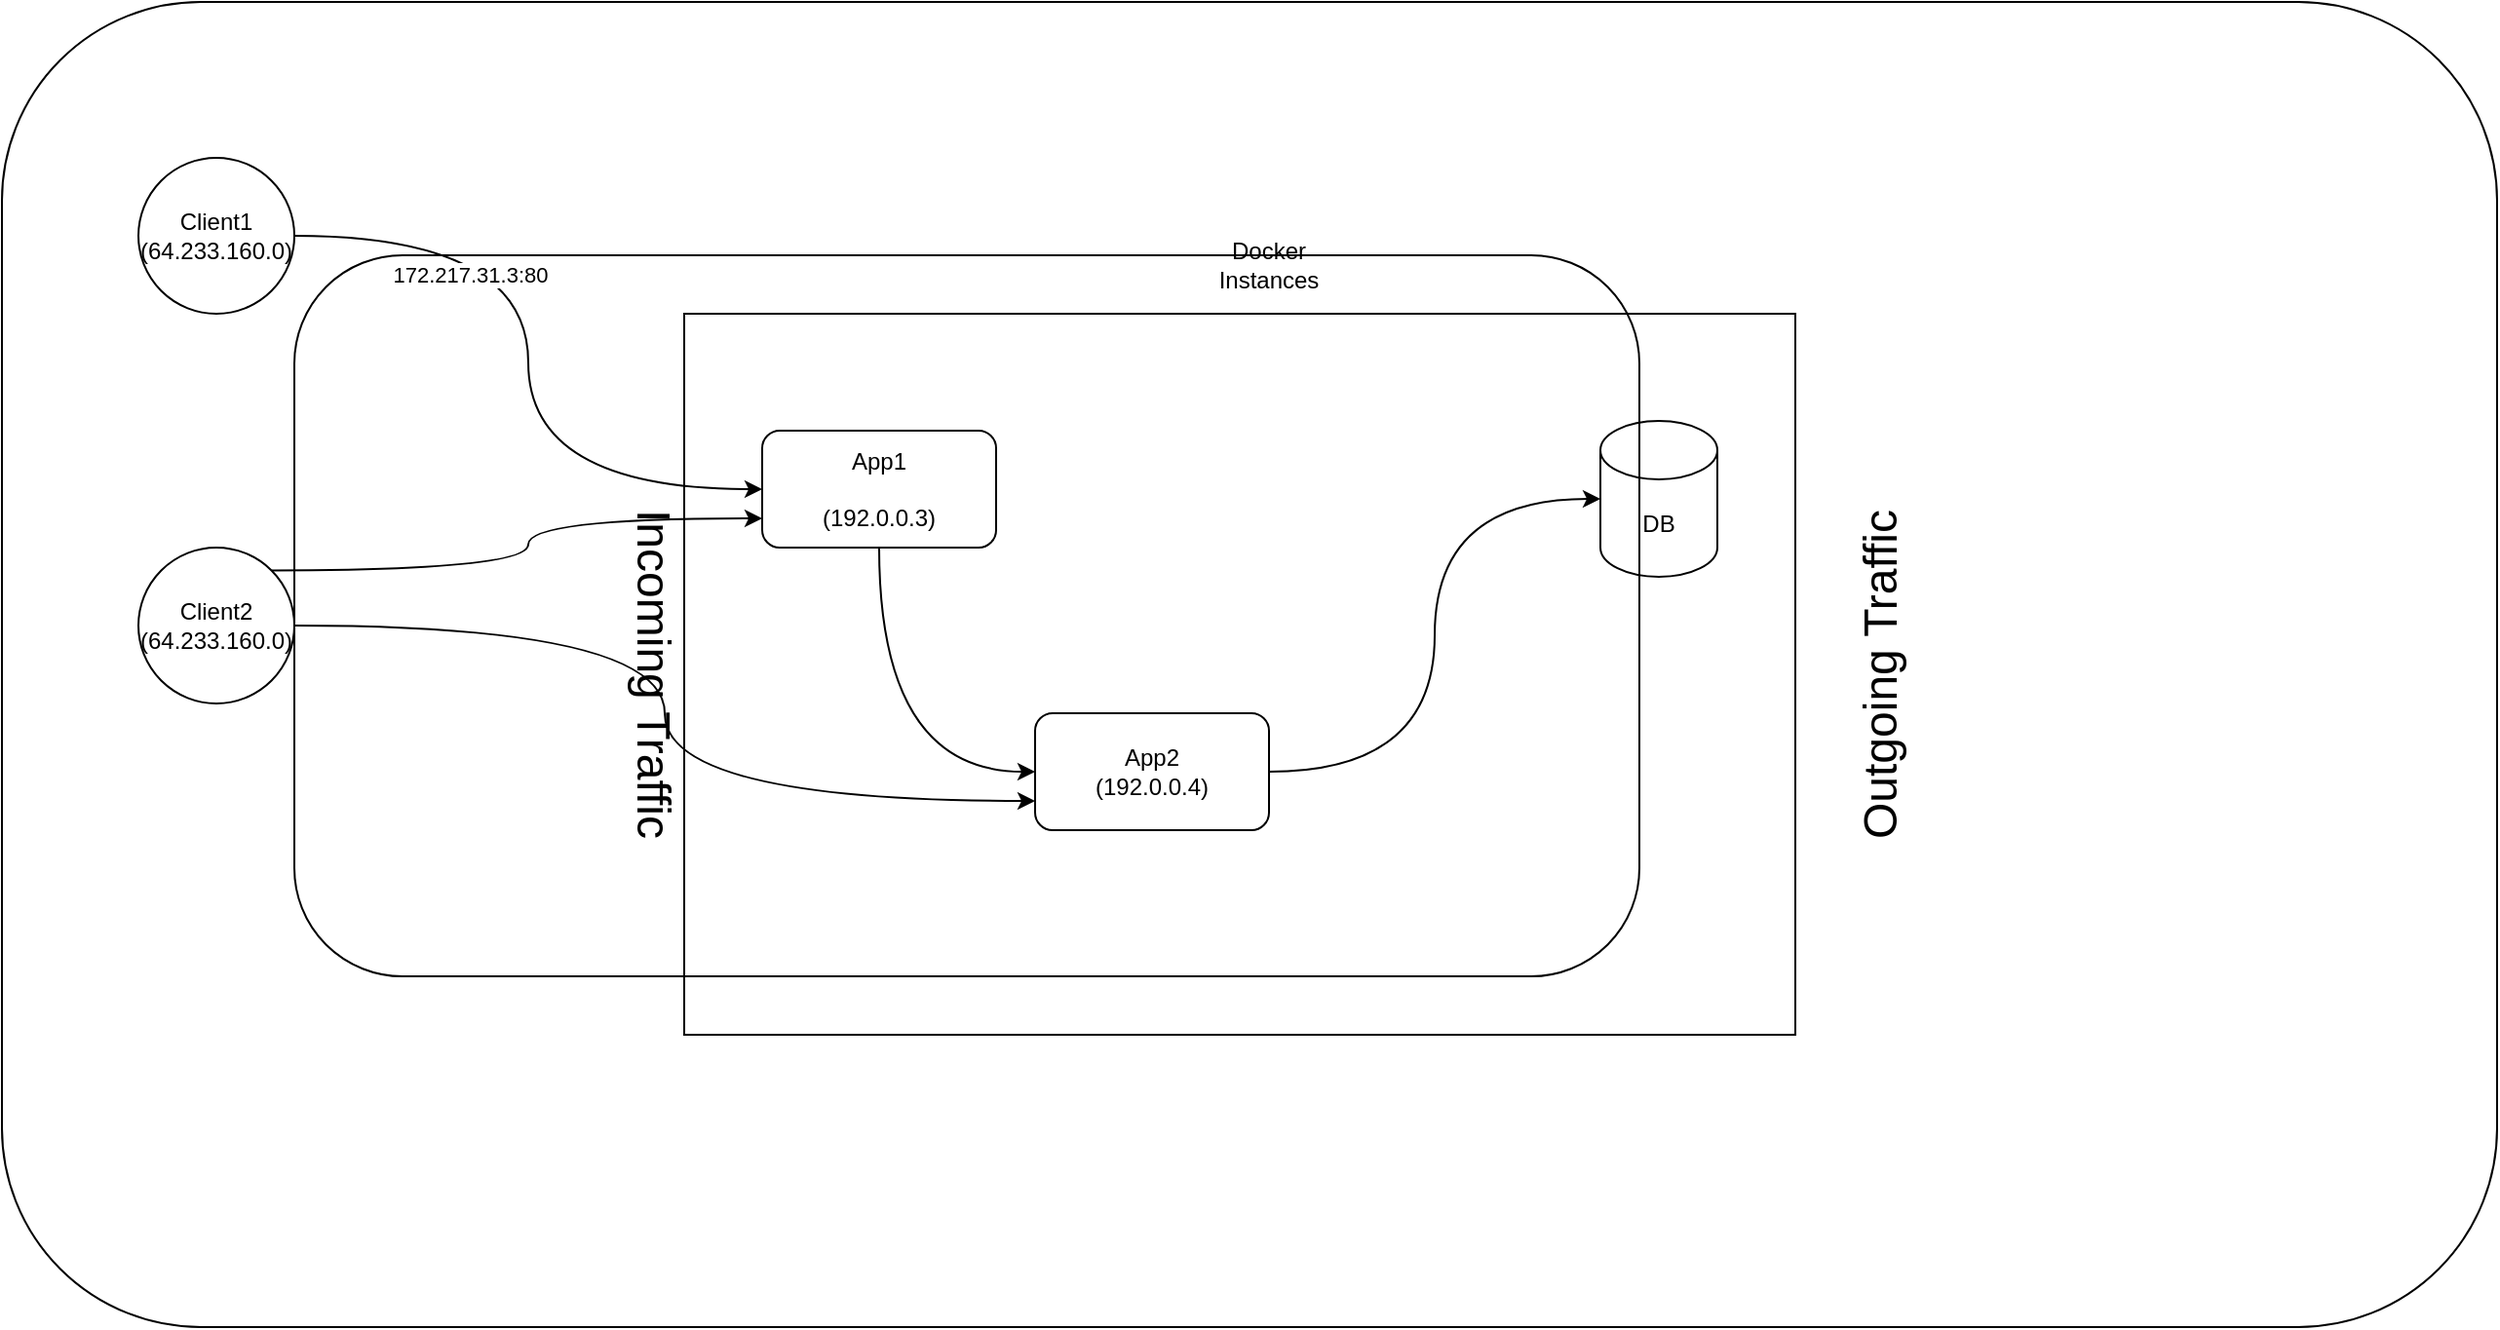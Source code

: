 <mxfile version="21.6.1" type="github">
  <diagram name="Page-1" id="Ly5XRc1SLq-7P7jfqljN">
    <mxGraphModel dx="1580" dy="784" grid="1" gridSize="10" guides="1" tooltips="1" connect="1" arrows="1" fold="1" page="1" pageScale="1" pageWidth="827" pageHeight="1169" math="0" shadow="0">
      <root>
        <mxCell id="0" />
        <mxCell id="1" parent="0" />
        <mxCell id="RObz219bbi9aPZnH7XXk-14" value="" style="rounded=0;whiteSpace=wrap;html=1;fillColor=none;" vertex="1" parent="1">
          <mxGeometry x="460" y="450" width="570" height="370" as="geometry" />
        </mxCell>
        <mxCell id="RObz219bbi9aPZnH7XXk-1" value="" style="rounded=1;whiteSpace=wrap;html=1;fillColor=none;" vertex="1" parent="1">
          <mxGeometry x="110" y="290" width="1280" height="680" as="geometry" />
        </mxCell>
        <mxCell id="RObz219bbi9aPZnH7XXk-3" value="Docker Instances" style="text;html=1;strokeColor=none;fillColor=none;align=center;verticalAlign=middle;whiteSpace=wrap;rounded=0;" vertex="1" parent="1">
          <mxGeometry x="730" y="410" width="60" height="30" as="geometry" />
        </mxCell>
        <UserObject label="172.217.31.3:80" link="http://172.217.31.3/" id="RObz219bbi9aPZnH7XXk-8">
          <mxCell style="edgeStyle=orthogonalEdgeStyle;rounded=0;orthogonalLoop=1;jettySize=auto;html=1;exitX=1;exitY=0.5;exitDx=0;exitDy=0;entryX=0;entryY=0.5;entryDx=0;entryDy=0;curved=1;" edge="1" parent="1" source="RObz219bbi9aPZnH7XXk-5" target="RObz219bbi9aPZnH7XXk-6">
            <mxGeometry x="-0.513" y="-20" relative="1" as="geometry">
              <mxPoint as="offset" />
            </mxGeometry>
          </mxCell>
        </UserObject>
        <mxCell id="RObz219bbi9aPZnH7XXk-5" value="Client1&lt;br&gt;(64.233.160.0)" style="ellipse;whiteSpace=wrap;html=1;aspect=fixed;" vertex="1" parent="1">
          <mxGeometry x="180" y="370" width="80" height="80" as="geometry" />
        </mxCell>
        <mxCell id="RObz219bbi9aPZnH7XXk-19" style="edgeStyle=orthogonalEdgeStyle;rounded=0;orthogonalLoop=1;jettySize=auto;html=1;exitX=0.5;exitY=1;exitDx=0;exitDy=0;entryX=0;entryY=0.5;entryDx=0;entryDy=0;curved=1;" edge="1" parent="1" source="RObz219bbi9aPZnH7XXk-6" target="RObz219bbi9aPZnH7XXk-17">
          <mxGeometry relative="1" as="geometry" />
        </mxCell>
        <mxCell id="RObz219bbi9aPZnH7XXk-6" value="App1&lt;br&gt;&lt;br&gt;(192.0.0.3)" style="rounded=1;whiteSpace=wrap;html=1;" vertex="1" parent="1">
          <mxGeometry x="500" y="510" width="120" height="60" as="geometry" />
        </mxCell>
        <mxCell id="RObz219bbi9aPZnH7XXk-10" value="&lt;font style=&quot;font-size: 24px;&quot;&gt;Incoming Traffic&lt;/font&gt;" style="text;html=1;strokeColor=none;fillColor=none;align=center;verticalAlign=middle;whiteSpace=wrap;rounded=0;rotation=90;" vertex="1" parent="1">
          <mxGeometry x="350" y="615" width="188" height="40" as="geometry" />
        </mxCell>
        <mxCell id="RObz219bbi9aPZnH7XXk-13" value="&lt;font style=&quot;font-size: 24px;&quot;&gt;Outgoing Traffic&lt;/font&gt;" style="text;html=1;strokeColor=none;fillColor=none;align=center;verticalAlign=middle;whiteSpace=wrap;rounded=0;rotation=270;" vertex="1" parent="1">
          <mxGeometry x="980" y="615" width="188" height="40" as="geometry" />
        </mxCell>
        <mxCell id="RObz219bbi9aPZnH7XXk-20" style="edgeStyle=orthogonalEdgeStyle;rounded=0;orthogonalLoop=1;jettySize=auto;html=1;exitX=1;exitY=0.5;exitDx=0;exitDy=0;entryX=0;entryY=0.5;entryDx=0;entryDy=0;entryPerimeter=0;curved=1;" edge="1" parent="1" source="RObz219bbi9aPZnH7XXk-17" target="RObz219bbi9aPZnH7XXk-18">
          <mxGeometry relative="1" as="geometry" />
        </mxCell>
        <mxCell id="RObz219bbi9aPZnH7XXk-17" value="App2&lt;br&gt;(192.0.0.4)" style="rounded=1;whiteSpace=wrap;html=1;" vertex="1" parent="1">
          <mxGeometry x="640" y="655" width="120" height="60" as="geometry" />
        </mxCell>
        <mxCell id="RObz219bbi9aPZnH7XXk-18" value="DB" style="shape=cylinder3;whiteSpace=wrap;html=1;boundedLbl=1;backgroundOutline=1;size=15;" vertex="1" parent="1">
          <mxGeometry x="930" y="505" width="60" height="80" as="geometry" />
        </mxCell>
        <mxCell id="RObz219bbi9aPZnH7XXk-22" style="edgeStyle=orthogonalEdgeStyle;rounded=0;orthogonalLoop=1;jettySize=auto;html=1;exitX=1;exitY=0.5;exitDx=0;exitDy=0;entryX=0;entryY=0.75;entryDx=0;entryDy=0;curved=1;" edge="1" parent="1" source="RObz219bbi9aPZnH7XXk-21" target="RObz219bbi9aPZnH7XXk-17">
          <mxGeometry relative="1" as="geometry" />
        </mxCell>
        <mxCell id="RObz219bbi9aPZnH7XXk-23" style="edgeStyle=orthogonalEdgeStyle;rounded=0;orthogonalLoop=1;jettySize=auto;html=1;exitX=1;exitY=0;exitDx=0;exitDy=0;entryX=0;entryY=0.75;entryDx=0;entryDy=0;curved=1;" edge="1" parent="1" source="RObz219bbi9aPZnH7XXk-21" target="RObz219bbi9aPZnH7XXk-6">
          <mxGeometry relative="1" as="geometry" />
        </mxCell>
        <mxCell id="RObz219bbi9aPZnH7XXk-21" value="Client2&lt;br&gt;(64.233.160.0)" style="ellipse;whiteSpace=wrap;html=1;aspect=fixed;" vertex="1" parent="1">
          <mxGeometry x="180" y="570" width="80" height="80" as="geometry" />
        </mxCell>
        <mxCell id="RObz219bbi9aPZnH7XXk-2" value="" style="rounded=1;whiteSpace=wrap;html=1;fillColor=none;" vertex="1" parent="1">
          <mxGeometry x="260" y="420" width="690" height="370" as="geometry" />
        </mxCell>
      </root>
    </mxGraphModel>
  </diagram>
</mxfile>
